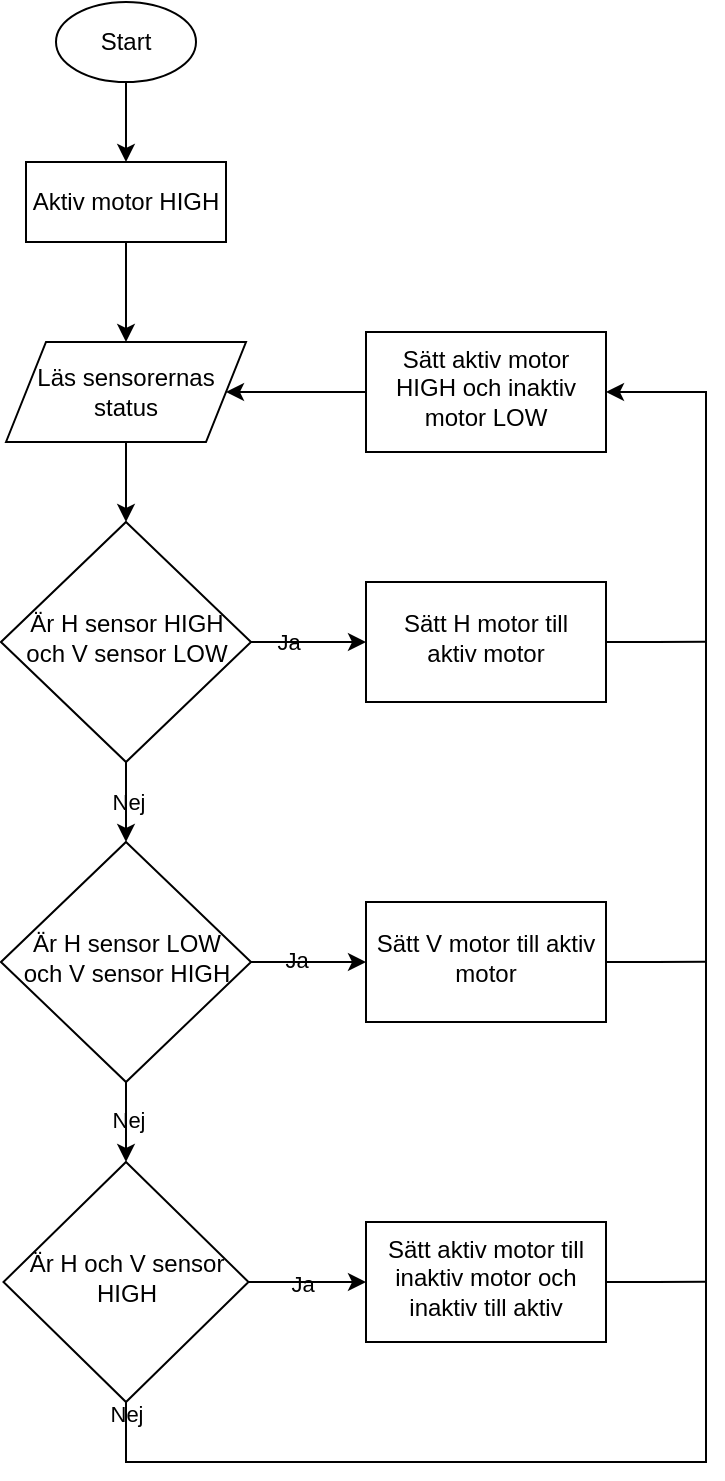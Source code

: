 <mxfile version="24.2.0" type="github">
  <diagram id="C5RBs43oDa-KdzZeNtuy" name="Page-1">
    <mxGraphModel dx="1366" dy="766" grid="1" gridSize="10" guides="1" tooltips="1" connect="1" arrows="1" fold="1" page="1" pageScale="1" pageWidth="827" pageHeight="1169" background="none" math="0" shadow="0">
      <root>
        <mxCell id="WIyWlLk6GJQsqaUBKTNV-0" />
        <mxCell id="WIyWlLk6GJQsqaUBKTNV-1" parent="WIyWlLk6GJQsqaUBKTNV-0" />
        <mxCell id="O5mPSuRe16jmmdqVMXvW-7" style="edgeStyle=orthogonalEdgeStyle;rounded=0;orthogonalLoop=1;jettySize=auto;html=1;exitX=0.5;exitY=1;exitDx=0;exitDy=0;entryX=0.5;entryY=0;entryDx=0;entryDy=0;labelBackgroundColor=none;fontColor=default;" edge="1" parent="WIyWlLk6GJQsqaUBKTNV-1" source="WIyWlLk6GJQsqaUBKTNV-6" target="O5mPSuRe16jmmdqVMXvW-6">
          <mxGeometry relative="1" as="geometry" />
        </mxCell>
        <mxCell id="O5mPSuRe16jmmdqVMXvW-8" value="Nej" style="edgeLabel;html=1;align=center;verticalAlign=middle;resizable=0;points=[];labelBackgroundColor=none;" vertex="1" connectable="0" parent="O5mPSuRe16jmmdqVMXvW-7">
          <mxGeometry x="-0.03" y="1" relative="1" as="geometry">
            <mxPoint as="offset" />
          </mxGeometry>
        </mxCell>
        <mxCell id="O5mPSuRe16jmmdqVMXvW-11" value="" style="edgeStyle=orthogonalEdgeStyle;rounded=0;orthogonalLoop=1;jettySize=auto;html=1;labelBackgroundColor=none;fontColor=default;" edge="1" parent="WIyWlLk6GJQsqaUBKTNV-1" source="WIyWlLk6GJQsqaUBKTNV-6" target="O5mPSuRe16jmmdqVMXvW-10">
          <mxGeometry relative="1" as="geometry" />
        </mxCell>
        <mxCell id="O5mPSuRe16jmmdqVMXvW-15" value="Ja" style="edgeLabel;html=1;align=center;verticalAlign=middle;resizable=0;points=[];labelBackgroundColor=none;" vertex="1" connectable="0" parent="O5mPSuRe16jmmdqVMXvW-11">
          <mxGeometry x="-0.37" relative="1" as="geometry">
            <mxPoint as="offset" />
          </mxGeometry>
        </mxCell>
        <mxCell id="WIyWlLk6GJQsqaUBKTNV-6" value="Är H sensor HIGH&lt;div&gt;och V sensor LOW&lt;/div&gt;" style="rhombus;whiteSpace=wrap;html=1;shadow=0;fontFamily=Helvetica;fontSize=12;align=center;strokeWidth=1;spacing=6;spacingTop=-4;labelBackgroundColor=none;" parent="WIyWlLk6GJQsqaUBKTNV-1" vertex="1">
          <mxGeometry x="327.5" y="340" width="125" height="120" as="geometry" />
        </mxCell>
        <mxCell id="O5mPSuRe16jmmdqVMXvW-24" style="edgeStyle=orthogonalEdgeStyle;rounded=0;orthogonalLoop=1;jettySize=auto;html=1;exitX=1;exitY=0.5;exitDx=0;exitDy=0;entryX=0;entryY=0.5;entryDx=0;entryDy=0;labelBackgroundColor=none;fontColor=default;" edge="1" parent="WIyWlLk6GJQsqaUBKTNV-1" source="WIyWlLk6GJQsqaUBKTNV-10" target="O5mPSuRe16jmmdqVMXvW-23">
          <mxGeometry relative="1" as="geometry" />
        </mxCell>
        <mxCell id="O5mPSuRe16jmmdqVMXvW-29" value="Ja" style="edgeLabel;html=1;align=center;verticalAlign=middle;resizable=0;points=[];labelBackgroundColor=none;" vertex="1" connectable="0" parent="O5mPSuRe16jmmdqVMXvW-24">
          <mxGeometry x="-0.112" y="-1" relative="1" as="geometry">
            <mxPoint as="offset" />
          </mxGeometry>
        </mxCell>
        <mxCell id="WIyWlLk6GJQsqaUBKTNV-10" value="Är H och V sensor HIGH" style="rhombus;whiteSpace=wrap;html=1;shadow=0;fontFamily=Helvetica;fontSize=12;align=center;strokeWidth=1;spacing=6;spacingTop=-4;labelBackgroundColor=none;" parent="WIyWlLk6GJQsqaUBKTNV-1" vertex="1">
          <mxGeometry x="328.75" y="660" width="122.5" height="120" as="geometry" />
        </mxCell>
        <mxCell id="O5mPSuRe16jmmdqVMXvW-4" style="edgeStyle=orthogonalEdgeStyle;rounded=0;orthogonalLoop=1;jettySize=auto;html=1;exitX=0.5;exitY=1;exitDx=0;exitDy=0;entryX=0.5;entryY=0;entryDx=0;entryDy=0;labelBackgroundColor=none;fontColor=default;" edge="1" parent="WIyWlLk6GJQsqaUBKTNV-1" source="O5mPSuRe16jmmdqVMXvW-0" target="O5mPSuRe16jmmdqVMXvW-3">
          <mxGeometry relative="1" as="geometry" />
        </mxCell>
        <mxCell id="O5mPSuRe16jmmdqVMXvW-0" value="Start" style="ellipse;whiteSpace=wrap;html=1;labelBackgroundColor=none;" vertex="1" parent="WIyWlLk6GJQsqaUBKTNV-1">
          <mxGeometry x="355" y="80" width="70" height="40" as="geometry" />
        </mxCell>
        <mxCell id="O5mPSuRe16jmmdqVMXvW-13" style="edgeStyle=orthogonalEdgeStyle;rounded=0;orthogonalLoop=1;jettySize=auto;html=1;exitX=0.5;exitY=1;exitDx=0;exitDy=0;entryX=0.5;entryY=0;entryDx=0;entryDy=0;labelBackgroundColor=none;fontColor=default;" edge="1" parent="WIyWlLk6GJQsqaUBKTNV-1" source="O5mPSuRe16jmmdqVMXvW-3" target="O5mPSuRe16jmmdqVMXvW-12">
          <mxGeometry relative="1" as="geometry" />
        </mxCell>
        <mxCell id="O5mPSuRe16jmmdqVMXvW-3" value="Aktiv motor HIGH" style="whiteSpace=wrap;html=1;labelBackgroundColor=none;" vertex="1" parent="WIyWlLk6GJQsqaUBKTNV-1">
          <mxGeometry x="340" y="160" width="100" height="40" as="geometry" />
        </mxCell>
        <mxCell id="O5mPSuRe16jmmdqVMXvW-19" style="edgeStyle=orthogonalEdgeStyle;rounded=0;orthogonalLoop=1;jettySize=auto;html=1;exitX=1;exitY=0.5;exitDx=0;exitDy=0;entryX=0;entryY=0.5;entryDx=0;entryDy=0;labelBackgroundColor=none;fontColor=default;" edge="1" parent="WIyWlLk6GJQsqaUBKTNV-1" source="O5mPSuRe16jmmdqVMXvW-6" target="O5mPSuRe16jmmdqVMXvW-18">
          <mxGeometry relative="1" as="geometry" />
        </mxCell>
        <mxCell id="O5mPSuRe16jmmdqVMXvW-28" value="Ja" style="edgeLabel;html=1;align=center;verticalAlign=middle;resizable=0;points=[];labelBackgroundColor=none;" vertex="1" connectable="0" parent="O5mPSuRe16jmmdqVMXvW-19">
          <mxGeometry x="-0.229" y="1" relative="1" as="geometry">
            <mxPoint as="offset" />
          </mxGeometry>
        </mxCell>
        <mxCell id="O5mPSuRe16jmmdqVMXvW-21" style="edgeStyle=orthogonalEdgeStyle;rounded=0;orthogonalLoop=1;jettySize=auto;html=1;exitX=0.5;exitY=1;exitDx=0;exitDy=0;entryX=0.5;entryY=0;entryDx=0;entryDy=0;labelBackgroundColor=none;fontColor=default;" edge="1" parent="WIyWlLk6GJQsqaUBKTNV-1" source="O5mPSuRe16jmmdqVMXvW-6" target="WIyWlLk6GJQsqaUBKTNV-10">
          <mxGeometry relative="1" as="geometry" />
        </mxCell>
        <mxCell id="O5mPSuRe16jmmdqVMXvW-22" value="Nej" style="edgeLabel;html=1;align=center;verticalAlign=middle;resizable=0;points=[];labelBackgroundColor=none;" vertex="1" connectable="0" parent="O5mPSuRe16jmmdqVMXvW-21">
          <mxGeometry x="-0.07" y="1" relative="1" as="geometry">
            <mxPoint as="offset" />
          </mxGeometry>
        </mxCell>
        <mxCell id="O5mPSuRe16jmmdqVMXvW-6" value="Är H sensor LOW&lt;div&gt;och V sensor HIGH&lt;/div&gt;" style="rhombus;whiteSpace=wrap;html=1;shadow=0;fontFamily=Helvetica;fontSize=12;align=center;strokeWidth=1;spacing=6;spacingTop=-4;labelBackgroundColor=none;" vertex="1" parent="WIyWlLk6GJQsqaUBKTNV-1">
          <mxGeometry x="327.5" y="500" width="125" height="120" as="geometry" />
        </mxCell>
        <mxCell id="O5mPSuRe16jmmdqVMXvW-33" style="edgeStyle=orthogonalEdgeStyle;rounded=0;orthogonalLoop=1;jettySize=auto;html=1;exitX=1;exitY=0.5;exitDx=0;exitDy=0;endArrow=none;endFill=0;labelBackgroundColor=none;fontColor=default;" edge="1" parent="WIyWlLk6GJQsqaUBKTNV-1" source="O5mPSuRe16jmmdqVMXvW-10">
          <mxGeometry relative="1" as="geometry">
            <mxPoint x="680" y="399.846" as="targetPoint" />
          </mxGeometry>
        </mxCell>
        <mxCell id="O5mPSuRe16jmmdqVMXvW-10" value="Sätt H motor till aktiv motor" style="whiteSpace=wrap;html=1;shadow=0;strokeWidth=1;spacing=6;spacingTop=-4;labelBackgroundColor=none;" vertex="1" parent="WIyWlLk6GJQsqaUBKTNV-1">
          <mxGeometry x="510" y="370" width="120" height="60" as="geometry" />
        </mxCell>
        <mxCell id="O5mPSuRe16jmmdqVMXvW-14" style="edgeStyle=orthogonalEdgeStyle;rounded=0;orthogonalLoop=1;jettySize=auto;html=1;exitX=0.5;exitY=1;exitDx=0;exitDy=0;entryX=0.5;entryY=0;entryDx=0;entryDy=0;labelBackgroundColor=none;fontColor=default;" edge="1" parent="WIyWlLk6GJQsqaUBKTNV-1" source="O5mPSuRe16jmmdqVMXvW-12" target="WIyWlLk6GJQsqaUBKTNV-6">
          <mxGeometry relative="1" as="geometry" />
        </mxCell>
        <mxCell id="O5mPSuRe16jmmdqVMXvW-12" value="Läs sensorernas status" style="shape=parallelogram;perimeter=parallelogramPerimeter;whiteSpace=wrap;html=1;fixedSize=1;labelBackgroundColor=none;" vertex="1" parent="WIyWlLk6GJQsqaUBKTNV-1">
          <mxGeometry x="330" y="250" width="120" height="50" as="geometry" />
        </mxCell>
        <mxCell id="O5mPSuRe16jmmdqVMXvW-32" style="edgeStyle=orthogonalEdgeStyle;rounded=0;orthogonalLoop=1;jettySize=auto;html=1;exitX=1;exitY=0.5;exitDx=0;exitDy=0;endArrow=none;endFill=0;labelBackgroundColor=none;fontColor=default;" edge="1" parent="WIyWlLk6GJQsqaUBKTNV-1" source="O5mPSuRe16jmmdqVMXvW-18">
          <mxGeometry relative="1" as="geometry">
            <mxPoint x="680" y="559.846" as="targetPoint" />
          </mxGeometry>
        </mxCell>
        <mxCell id="O5mPSuRe16jmmdqVMXvW-18" value="Sätt V motor till aktiv motor" style="whiteSpace=wrap;html=1;shadow=0;strokeWidth=1;spacing=6;spacingTop=-4;labelBackgroundColor=none;" vertex="1" parent="WIyWlLk6GJQsqaUBKTNV-1">
          <mxGeometry x="510" y="530" width="120" height="60" as="geometry" />
        </mxCell>
        <mxCell id="O5mPSuRe16jmmdqVMXvW-34" style="edgeStyle=orthogonalEdgeStyle;rounded=0;orthogonalLoop=1;jettySize=auto;html=1;exitX=1;exitY=0.5;exitDx=0;exitDy=0;endArrow=none;endFill=0;labelBackgroundColor=none;fontColor=default;" edge="1" parent="WIyWlLk6GJQsqaUBKTNV-1" source="O5mPSuRe16jmmdqVMXvW-23">
          <mxGeometry relative="1" as="geometry">
            <mxPoint x="680" y="719.846" as="targetPoint" />
          </mxGeometry>
        </mxCell>
        <mxCell id="O5mPSuRe16jmmdqVMXvW-23" value="Sätt aktiv motor till inaktiv motor och inaktiv till aktiv" style="whiteSpace=wrap;html=1;shadow=0;strokeWidth=1;spacing=6;spacingTop=-4;labelBackgroundColor=none;" vertex="1" parent="WIyWlLk6GJQsqaUBKTNV-1">
          <mxGeometry x="510" y="690" width="120" height="60" as="geometry" />
        </mxCell>
        <mxCell id="O5mPSuRe16jmmdqVMXvW-38" value="" style="edgeStyle=orthogonalEdgeStyle;rounded=0;orthogonalLoop=1;jettySize=auto;html=1;exitX=0.5;exitY=1;exitDx=0;exitDy=0;entryX=1;entryY=0.5;entryDx=0;entryDy=0;labelBackgroundColor=none;fontColor=default;" edge="1" parent="WIyWlLk6GJQsqaUBKTNV-1" source="WIyWlLk6GJQsqaUBKTNV-10" target="O5mPSuRe16jmmdqVMXvW-37">
          <mxGeometry relative="1" as="geometry">
            <mxPoint x="390" y="780" as="sourcePoint" />
            <mxPoint x="700" y="220" as="targetPoint" />
            <Array as="points">
              <mxPoint x="390" y="810" />
              <mxPoint x="680" y="810" />
              <mxPoint x="680" y="275" />
            </Array>
          </mxGeometry>
        </mxCell>
        <mxCell id="O5mPSuRe16jmmdqVMXvW-39" value="Nej" style="edgeLabel;html=1;align=center;verticalAlign=middle;resizable=0;points=[];labelBackgroundColor=none;" vertex="1" connectable="0" parent="O5mPSuRe16jmmdqVMXvW-38">
          <mxGeometry x="-0.958" y="1" relative="1" as="geometry">
            <mxPoint x="-1" y="-13" as="offset" />
          </mxGeometry>
        </mxCell>
        <mxCell id="O5mPSuRe16jmmdqVMXvW-40" style="edgeStyle=orthogonalEdgeStyle;rounded=0;orthogonalLoop=1;jettySize=auto;html=1;exitX=0;exitY=0.5;exitDx=0;exitDy=0;entryX=1;entryY=0.5;entryDx=0;entryDy=0;labelBackgroundColor=none;fontColor=default;" edge="1" parent="WIyWlLk6GJQsqaUBKTNV-1" source="O5mPSuRe16jmmdqVMXvW-37" target="O5mPSuRe16jmmdqVMXvW-12">
          <mxGeometry relative="1" as="geometry" />
        </mxCell>
        <mxCell id="O5mPSuRe16jmmdqVMXvW-37" value="Sätt aktiv motor HIGH och inaktiv motor LOW" style="whiteSpace=wrap;html=1;shadow=0;strokeWidth=1;spacing=6;spacingTop=-4;labelBackgroundColor=none;" vertex="1" parent="WIyWlLk6GJQsqaUBKTNV-1">
          <mxGeometry x="510" y="245" width="120" height="60" as="geometry" />
        </mxCell>
      </root>
    </mxGraphModel>
  </diagram>
</mxfile>
